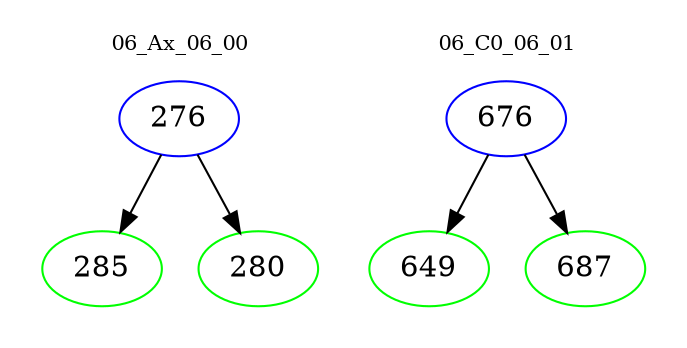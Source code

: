 digraph{
subgraph cluster_0 {
color = white
label = "06_Ax_06_00";
fontsize=10;
T0_276 [label="276", color="blue"]
T0_276 -> T0_285 [color="black"]
T0_285 [label="285", color="green"]
T0_276 -> T0_280 [color="black"]
T0_280 [label="280", color="green"]
}
subgraph cluster_1 {
color = white
label = "06_C0_06_01";
fontsize=10;
T1_676 [label="676", color="blue"]
T1_676 -> T1_649 [color="black"]
T1_649 [label="649", color="green"]
T1_676 -> T1_687 [color="black"]
T1_687 [label="687", color="green"]
}
}

